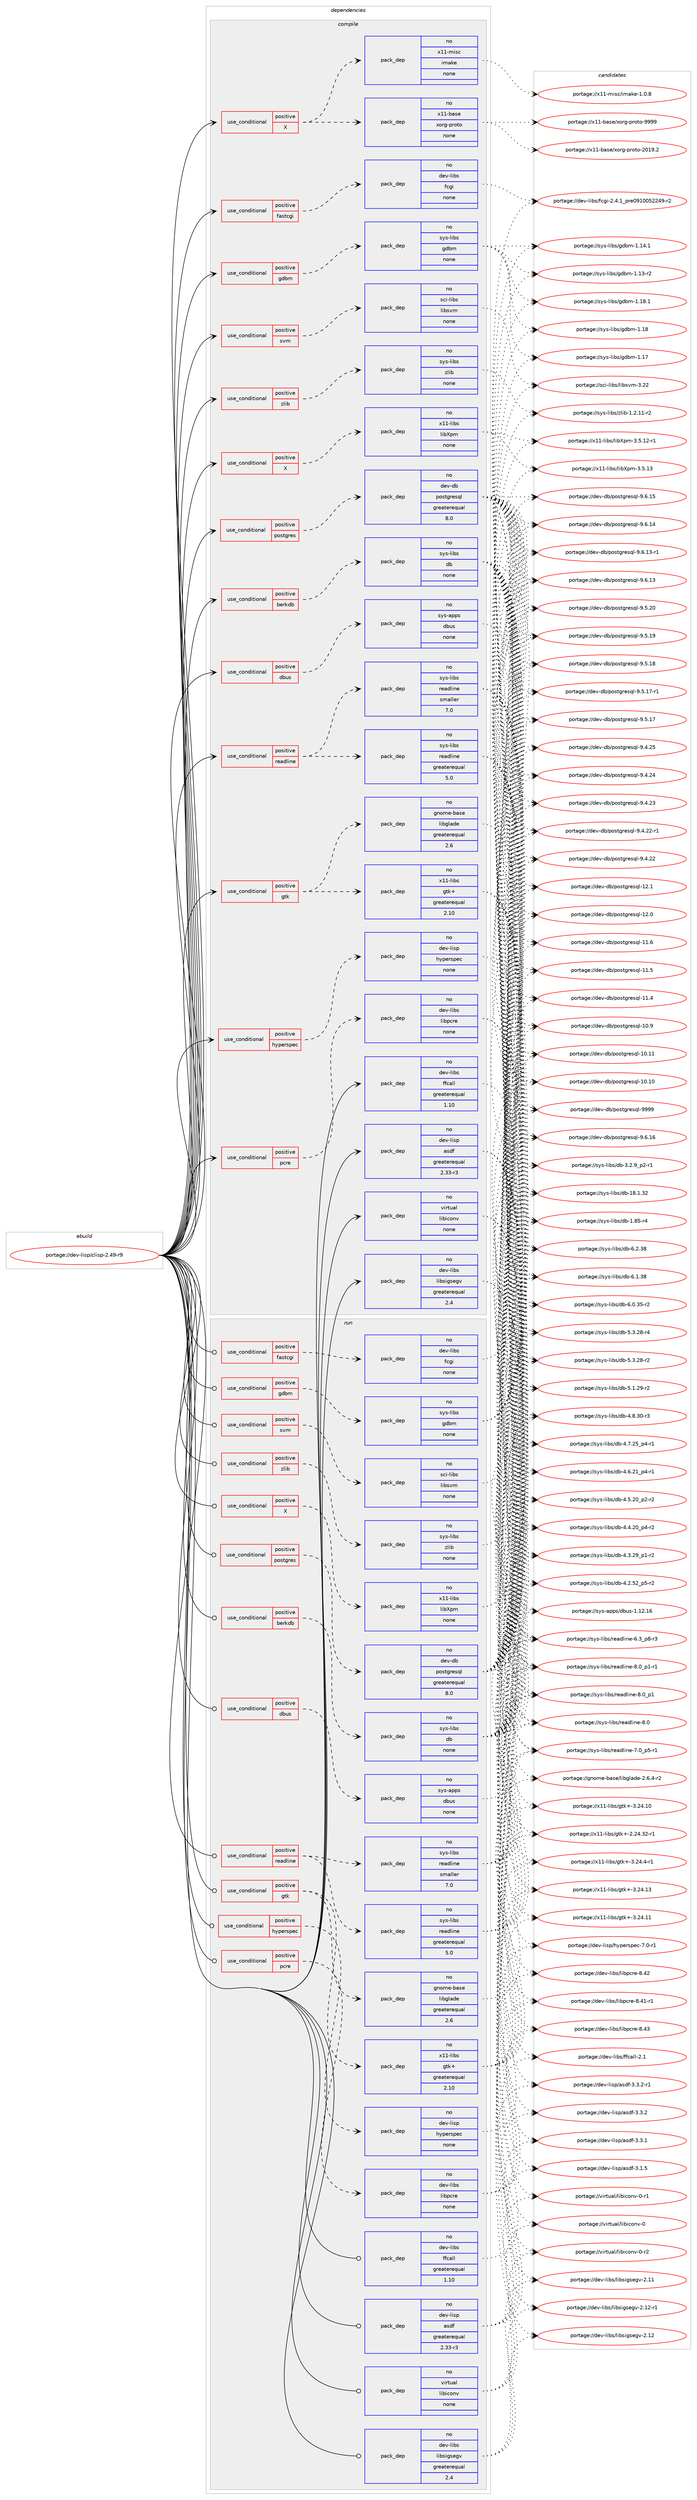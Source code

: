 digraph prolog {

# *************
# Graph options
# *************

newrank=true;
concentrate=true;
compound=true;
graph [rankdir=LR,fontname=Helvetica,fontsize=10,ranksep=1.5];#, ranksep=2.5, nodesep=0.2];
edge  [arrowhead=vee];
node  [fontname=Helvetica,fontsize=10];

# **********
# The ebuild
# **********

subgraph cluster_leftcol {
color=gray;
label=<<i>ebuild</i>>;
id [label="portage://dev-lisp/clisp-2.49-r9", color=red, width=4, href="../dev-lisp/clisp-2.49-r9.svg"];
}

# ****************
# The dependencies
# ****************

subgraph cluster_midcol {
color=gray;
label=<<i>dependencies</i>>;
subgraph cluster_compile {
fillcolor="#eeeeee";
style=filled;
label=<<i>compile</i>>;
subgraph cond123285 {
dependency505837 [label=<<TABLE BORDER="0" CELLBORDER="1" CELLSPACING="0" CELLPADDING="4"><TR><TD ROWSPAN="3" CELLPADDING="10">use_conditional</TD></TR><TR><TD>positive</TD></TR><TR><TD>X</TD></TR></TABLE>>, shape=none, color=red];
subgraph pack377413 {
dependency505838 [label=<<TABLE BORDER="0" CELLBORDER="1" CELLSPACING="0" CELLPADDING="4" WIDTH="220"><TR><TD ROWSPAN="6" CELLPADDING="30">pack_dep</TD></TR><TR><TD WIDTH="110">no</TD></TR><TR><TD>x11-base</TD></TR><TR><TD>xorg-proto</TD></TR><TR><TD>none</TD></TR><TR><TD></TD></TR></TABLE>>, shape=none, color=blue];
}
dependency505837:e -> dependency505838:w [weight=20,style="dashed",arrowhead="vee"];
subgraph pack377414 {
dependency505839 [label=<<TABLE BORDER="0" CELLBORDER="1" CELLSPACING="0" CELLPADDING="4" WIDTH="220"><TR><TD ROWSPAN="6" CELLPADDING="30">pack_dep</TD></TR><TR><TD WIDTH="110">no</TD></TR><TR><TD>x11-misc</TD></TR><TR><TD>imake</TD></TR><TR><TD>none</TD></TR><TR><TD></TD></TR></TABLE>>, shape=none, color=blue];
}
dependency505837:e -> dependency505839:w [weight=20,style="dashed",arrowhead="vee"];
}
id:e -> dependency505837:w [weight=20,style="solid",arrowhead="vee"];
subgraph cond123286 {
dependency505840 [label=<<TABLE BORDER="0" CELLBORDER="1" CELLSPACING="0" CELLPADDING="4"><TR><TD ROWSPAN="3" CELLPADDING="10">use_conditional</TD></TR><TR><TD>positive</TD></TR><TR><TD>X</TD></TR></TABLE>>, shape=none, color=red];
subgraph pack377415 {
dependency505841 [label=<<TABLE BORDER="0" CELLBORDER="1" CELLSPACING="0" CELLPADDING="4" WIDTH="220"><TR><TD ROWSPAN="6" CELLPADDING="30">pack_dep</TD></TR><TR><TD WIDTH="110">no</TD></TR><TR><TD>x11-libs</TD></TR><TR><TD>libXpm</TD></TR><TR><TD>none</TD></TR><TR><TD></TD></TR></TABLE>>, shape=none, color=blue];
}
dependency505840:e -> dependency505841:w [weight=20,style="dashed",arrowhead="vee"];
}
id:e -> dependency505840:w [weight=20,style="solid",arrowhead="vee"];
subgraph cond123287 {
dependency505842 [label=<<TABLE BORDER="0" CELLBORDER="1" CELLSPACING="0" CELLPADDING="4"><TR><TD ROWSPAN="3" CELLPADDING="10">use_conditional</TD></TR><TR><TD>positive</TD></TR><TR><TD>berkdb</TD></TR></TABLE>>, shape=none, color=red];
subgraph pack377416 {
dependency505843 [label=<<TABLE BORDER="0" CELLBORDER="1" CELLSPACING="0" CELLPADDING="4" WIDTH="220"><TR><TD ROWSPAN="6" CELLPADDING="30">pack_dep</TD></TR><TR><TD WIDTH="110">no</TD></TR><TR><TD>sys-libs</TD></TR><TR><TD>db</TD></TR><TR><TD>none</TD></TR><TR><TD></TD></TR></TABLE>>, shape=none, color=blue];
}
dependency505842:e -> dependency505843:w [weight=20,style="dashed",arrowhead="vee"];
}
id:e -> dependency505842:w [weight=20,style="solid",arrowhead="vee"];
subgraph cond123288 {
dependency505844 [label=<<TABLE BORDER="0" CELLBORDER="1" CELLSPACING="0" CELLPADDING="4"><TR><TD ROWSPAN="3" CELLPADDING="10">use_conditional</TD></TR><TR><TD>positive</TD></TR><TR><TD>dbus</TD></TR></TABLE>>, shape=none, color=red];
subgraph pack377417 {
dependency505845 [label=<<TABLE BORDER="0" CELLBORDER="1" CELLSPACING="0" CELLPADDING="4" WIDTH="220"><TR><TD ROWSPAN="6" CELLPADDING="30">pack_dep</TD></TR><TR><TD WIDTH="110">no</TD></TR><TR><TD>sys-apps</TD></TR><TR><TD>dbus</TD></TR><TR><TD>none</TD></TR><TR><TD></TD></TR></TABLE>>, shape=none, color=blue];
}
dependency505844:e -> dependency505845:w [weight=20,style="dashed",arrowhead="vee"];
}
id:e -> dependency505844:w [weight=20,style="solid",arrowhead="vee"];
subgraph cond123289 {
dependency505846 [label=<<TABLE BORDER="0" CELLBORDER="1" CELLSPACING="0" CELLPADDING="4"><TR><TD ROWSPAN="3" CELLPADDING="10">use_conditional</TD></TR><TR><TD>positive</TD></TR><TR><TD>fastcgi</TD></TR></TABLE>>, shape=none, color=red];
subgraph pack377418 {
dependency505847 [label=<<TABLE BORDER="0" CELLBORDER="1" CELLSPACING="0" CELLPADDING="4" WIDTH="220"><TR><TD ROWSPAN="6" CELLPADDING="30">pack_dep</TD></TR><TR><TD WIDTH="110">no</TD></TR><TR><TD>dev-libs</TD></TR><TR><TD>fcgi</TD></TR><TR><TD>none</TD></TR><TR><TD></TD></TR></TABLE>>, shape=none, color=blue];
}
dependency505846:e -> dependency505847:w [weight=20,style="dashed",arrowhead="vee"];
}
id:e -> dependency505846:w [weight=20,style="solid",arrowhead="vee"];
subgraph cond123290 {
dependency505848 [label=<<TABLE BORDER="0" CELLBORDER="1" CELLSPACING="0" CELLPADDING="4"><TR><TD ROWSPAN="3" CELLPADDING="10">use_conditional</TD></TR><TR><TD>positive</TD></TR><TR><TD>gdbm</TD></TR></TABLE>>, shape=none, color=red];
subgraph pack377419 {
dependency505849 [label=<<TABLE BORDER="0" CELLBORDER="1" CELLSPACING="0" CELLPADDING="4" WIDTH="220"><TR><TD ROWSPAN="6" CELLPADDING="30">pack_dep</TD></TR><TR><TD WIDTH="110">no</TD></TR><TR><TD>sys-libs</TD></TR><TR><TD>gdbm</TD></TR><TR><TD>none</TD></TR><TR><TD></TD></TR></TABLE>>, shape=none, color=blue];
}
dependency505848:e -> dependency505849:w [weight=20,style="dashed",arrowhead="vee"];
}
id:e -> dependency505848:w [weight=20,style="solid",arrowhead="vee"];
subgraph cond123291 {
dependency505850 [label=<<TABLE BORDER="0" CELLBORDER="1" CELLSPACING="0" CELLPADDING="4"><TR><TD ROWSPAN="3" CELLPADDING="10">use_conditional</TD></TR><TR><TD>positive</TD></TR><TR><TD>gtk</TD></TR></TABLE>>, shape=none, color=red];
subgraph pack377420 {
dependency505851 [label=<<TABLE BORDER="0" CELLBORDER="1" CELLSPACING="0" CELLPADDING="4" WIDTH="220"><TR><TD ROWSPAN="6" CELLPADDING="30">pack_dep</TD></TR><TR><TD WIDTH="110">no</TD></TR><TR><TD>x11-libs</TD></TR><TR><TD>gtk+</TD></TR><TR><TD>greaterequal</TD></TR><TR><TD>2.10</TD></TR></TABLE>>, shape=none, color=blue];
}
dependency505850:e -> dependency505851:w [weight=20,style="dashed",arrowhead="vee"];
subgraph pack377421 {
dependency505852 [label=<<TABLE BORDER="0" CELLBORDER="1" CELLSPACING="0" CELLPADDING="4" WIDTH="220"><TR><TD ROWSPAN="6" CELLPADDING="30">pack_dep</TD></TR><TR><TD WIDTH="110">no</TD></TR><TR><TD>gnome-base</TD></TR><TR><TD>libglade</TD></TR><TR><TD>greaterequal</TD></TR><TR><TD>2.6</TD></TR></TABLE>>, shape=none, color=blue];
}
dependency505850:e -> dependency505852:w [weight=20,style="dashed",arrowhead="vee"];
}
id:e -> dependency505850:w [weight=20,style="solid",arrowhead="vee"];
subgraph cond123292 {
dependency505853 [label=<<TABLE BORDER="0" CELLBORDER="1" CELLSPACING="0" CELLPADDING="4"><TR><TD ROWSPAN="3" CELLPADDING="10">use_conditional</TD></TR><TR><TD>positive</TD></TR><TR><TD>hyperspec</TD></TR></TABLE>>, shape=none, color=red];
subgraph pack377422 {
dependency505854 [label=<<TABLE BORDER="0" CELLBORDER="1" CELLSPACING="0" CELLPADDING="4" WIDTH="220"><TR><TD ROWSPAN="6" CELLPADDING="30">pack_dep</TD></TR><TR><TD WIDTH="110">no</TD></TR><TR><TD>dev-lisp</TD></TR><TR><TD>hyperspec</TD></TR><TR><TD>none</TD></TR><TR><TD></TD></TR></TABLE>>, shape=none, color=blue];
}
dependency505853:e -> dependency505854:w [weight=20,style="dashed",arrowhead="vee"];
}
id:e -> dependency505853:w [weight=20,style="solid",arrowhead="vee"];
subgraph cond123293 {
dependency505855 [label=<<TABLE BORDER="0" CELLBORDER="1" CELLSPACING="0" CELLPADDING="4"><TR><TD ROWSPAN="3" CELLPADDING="10">use_conditional</TD></TR><TR><TD>positive</TD></TR><TR><TD>pcre</TD></TR></TABLE>>, shape=none, color=red];
subgraph pack377423 {
dependency505856 [label=<<TABLE BORDER="0" CELLBORDER="1" CELLSPACING="0" CELLPADDING="4" WIDTH="220"><TR><TD ROWSPAN="6" CELLPADDING="30">pack_dep</TD></TR><TR><TD WIDTH="110">no</TD></TR><TR><TD>dev-libs</TD></TR><TR><TD>libpcre</TD></TR><TR><TD>none</TD></TR><TR><TD></TD></TR></TABLE>>, shape=none, color=blue];
}
dependency505855:e -> dependency505856:w [weight=20,style="dashed",arrowhead="vee"];
}
id:e -> dependency505855:w [weight=20,style="solid",arrowhead="vee"];
subgraph cond123294 {
dependency505857 [label=<<TABLE BORDER="0" CELLBORDER="1" CELLSPACING="0" CELLPADDING="4"><TR><TD ROWSPAN="3" CELLPADDING="10">use_conditional</TD></TR><TR><TD>positive</TD></TR><TR><TD>postgres</TD></TR></TABLE>>, shape=none, color=red];
subgraph pack377424 {
dependency505858 [label=<<TABLE BORDER="0" CELLBORDER="1" CELLSPACING="0" CELLPADDING="4" WIDTH="220"><TR><TD ROWSPAN="6" CELLPADDING="30">pack_dep</TD></TR><TR><TD WIDTH="110">no</TD></TR><TR><TD>dev-db</TD></TR><TR><TD>postgresql</TD></TR><TR><TD>greaterequal</TD></TR><TR><TD>8.0</TD></TR></TABLE>>, shape=none, color=blue];
}
dependency505857:e -> dependency505858:w [weight=20,style="dashed",arrowhead="vee"];
}
id:e -> dependency505857:w [weight=20,style="solid",arrowhead="vee"];
subgraph cond123295 {
dependency505859 [label=<<TABLE BORDER="0" CELLBORDER="1" CELLSPACING="0" CELLPADDING="4"><TR><TD ROWSPAN="3" CELLPADDING="10">use_conditional</TD></TR><TR><TD>positive</TD></TR><TR><TD>readline</TD></TR></TABLE>>, shape=none, color=red];
subgraph pack377425 {
dependency505860 [label=<<TABLE BORDER="0" CELLBORDER="1" CELLSPACING="0" CELLPADDING="4" WIDTH="220"><TR><TD ROWSPAN="6" CELLPADDING="30">pack_dep</TD></TR><TR><TD WIDTH="110">no</TD></TR><TR><TD>sys-libs</TD></TR><TR><TD>readline</TD></TR><TR><TD>greaterequal</TD></TR><TR><TD>5.0</TD></TR></TABLE>>, shape=none, color=blue];
}
dependency505859:e -> dependency505860:w [weight=20,style="dashed",arrowhead="vee"];
subgraph pack377426 {
dependency505861 [label=<<TABLE BORDER="0" CELLBORDER="1" CELLSPACING="0" CELLPADDING="4" WIDTH="220"><TR><TD ROWSPAN="6" CELLPADDING="30">pack_dep</TD></TR><TR><TD WIDTH="110">no</TD></TR><TR><TD>sys-libs</TD></TR><TR><TD>readline</TD></TR><TR><TD>smaller</TD></TR><TR><TD>7.0</TD></TR></TABLE>>, shape=none, color=blue];
}
dependency505859:e -> dependency505861:w [weight=20,style="dashed",arrowhead="vee"];
}
id:e -> dependency505859:w [weight=20,style="solid",arrowhead="vee"];
subgraph cond123296 {
dependency505862 [label=<<TABLE BORDER="0" CELLBORDER="1" CELLSPACING="0" CELLPADDING="4"><TR><TD ROWSPAN="3" CELLPADDING="10">use_conditional</TD></TR><TR><TD>positive</TD></TR><TR><TD>svm</TD></TR></TABLE>>, shape=none, color=red];
subgraph pack377427 {
dependency505863 [label=<<TABLE BORDER="0" CELLBORDER="1" CELLSPACING="0" CELLPADDING="4" WIDTH="220"><TR><TD ROWSPAN="6" CELLPADDING="30">pack_dep</TD></TR><TR><TD WIDTH="110">no</TD></TR><TR><TD>sci-libs</TD></TR><TR><TD>libsvm</TD></TR><TR><TD>none</TD></TR><TR><TD></TD></TR></TABLE>>, shape=none, color=blue];
}
dependency505862:e -> dependency505863:w [weight=20,style="dashed",arrowhead="vee"];
}
id:e -> dependency505862:w [weight=20,style="solid",arrowhead="vee"];
subgraph cond123297 {
dependency505864 [label=<<TABLE BORDER="0" CELLBORDER="1" CELLSPACING="0" CELLPADDING="4"><TR><TD ROWSPAN="3" CELLPADDING="10">use_conditional</TD></TR><TR><TD>positive</TD></TR><TR><TD>zlib</TD></TR></TABLE>>, shape=none, color=red];
subgraph pack377428 {
dependency505865 [label=<<TABLE BORDER="0" CELLBORDER="1" CELLSPACING="0" CELLPADDING="4" WIDTH="220"><TR><TD ROWSPAN="6" CELLPADDING="30">pack_dep</TD></TR><TR><TD WIDTH="110">no</TD></TR><TR><TD>sys-libs</TD></TR><TR><TD>zlib</TD></TR><TR><TD>none</TD></TR><TR><TD></TD></TR></TABLE>>, shape=none, color=blue];
}
dependency505864:e -> dependency505865:w [weight=20,style="dashed",arrowhead="vee"];
}
id:e -> dependency505864:w [weight=20,style="solid",arrowhead="vee"];
subgraph pack377429 {
dependency505866 [label=<<TABLE BORDER="0" CELLBORDER="1" CELLSPACING="0" CELLPADDING="4" WIDTH="220"><TR><TD ROWSPAN="6" CELLPADDING="30">pack_dep</TD></TR><TR><TD WIDTH="110">no</TD></TR><TR><TD>dev-libs</TD></TR><TR><TD>ffcall</TD></TR><TR><TD>greaterequal</TD></TR><TR><TD>1.10</TD></TR></TABLE>>, shape=none, color=blue];
}
id:e -> dependency505866:w [weight=20,style="solid",arrowhead="vee"];
subgraph pack377430 {
dependency505867 [label=<<TABLE BORDER="0" CELLBORDER="1" CELLSPACING="0" CELLPADDING="4" WIDTH="220"><TR><TD ROWSPAN="6" CELLPADDING="30">pack_dep</TD></TR><TR><TD WIDTH="110">no</TD></TR><TR><TD>dev-libs</TD></TR><TR><TD>libsigsegv</TD></TR><TR><TD>greaterequal</TD></TR><TR><TD>2.4</TD></TR></TABLE>>, shape=none, color=blue];
}
id:e -> dependency505867:w [weight=20,style="solid",arrowhead="vee"];
subgraph pack377431 {
dependency505868 [label=<<TABLE BORDER="0" CELLBORDER="1" CELLSPACING="0" CELLPADDING="4" WIDTH="220"><TR><TD ROWSPAN="6" CELLPADDING="30">pack_dep</TD></TR><TR><TD WIDTH="110">no</TD></TR><TR><TD>dev-lisp</TD></TR><TR><TD>asdf</TD></TR><TR><TD>greaterequal</TD></TR><TR><TD>2.33-r3</TD></TR></TABLE>>, shape=none, color=blue];
}
id:e -> dependency505868:w [weight=20,style="solid",arrowhead="vee"];
subgraph pack377432 {
dependency505869 [label=<<TABLE BORDER="0" CELLBORDER="1" CELLSPACING="0" CELLPADDING="4" WIDTH="220"><TR><TD ROWSPAN="6" CELLPADDING="30">pack_dep</TD></TR><TR><TD WIDTH="110">no</TD></TR><TR><TD>virtual</TD></TR><TR><TD>libiconv</TD></TR><TR><TD>none</TD></TR><TR><TD></TD></TR></TABLE>>, shape=none, color=blue];
}
id:e -> dependency505869:w [weight=20,style="solid",arrowhead="vee"];
}
subgraph cluster_compileandrun {
fillcolor="#eeeeee";
style=filled;
label=<<i>compile and run</i>>;
}
subgraph cluster_run {
fillcolor="#eeeeee";
style=filled;
label=<<i>run</i>>;
subgraph cond123298 {
dependency505870 [label=<<TABLE BORDER="0" CELLBORDER="1" CELLSPACING="0" CELLPADDING="4"><TR><TD ROWSPAN="3" CELLPADDING="10">use_conditional</TD></TR><TR><TD>positive</TD></TR><TR><TD>X</TD></TR></TABLE>>, shape=none, color=red];
subgraph pack377433 {
dependency505871 [label=<<TABLE BORDER="0" CELLBORDER="1" CELLSPACING="0" CELLPADDING="4" WIDTH="220"><TR><TD ROWSPAN="6" CELLPADDING="30">pack_dep</TD></TR><TR><TD WIDTH="110">no</TD></TR><TR><TD>x11-libs</TD></TR><TR><TD>libXpm</TD></TR><TR><TD>none</TD></TR><TR><TD></TD></TR></TABLE>>, shape=none, color=blue];
}
dependency505870:e -> dependency505871:w [weight=20,style="dashed",arrowhead="vee"];
}
id:e -> dependency505870:w [weight=20,style="solid",arrowhead="odot"];
subgraph cond123299 {
dependency505872 [label=<<TABLE BORDER="0" CELLBORDER="1" CELLSPACING="0" CELLPADDING="4"><TR><TD ROWSPAN="3" CELLPADDING="10">use_conditional</TD></TR><TR><TD>positive</TD></TR><TR><TD>berkdb</TD></TR></TABLE>>, shape=none, color=red];
subgraph pack377434 {
dependency505873 [label=<<TABLE BORDER="0" CELLBORDER="1" CELLSPACING="0" CELLPADDING="4" WIDTH="220"><TR><TD ROWSPAN="6" CELLPADDING="30">pack_dep</TD></TR><TR><TD WIDTH="110">no</TD></TR><TR><TD>sys-libs</TD></TR><TR><TD>db</TD></TR><TR><TD>none</TD></TR><TR><TD></TD></TR></TABLE>>, shape=none, color=blue];
}
dependency505872:e -> dependency505873:w [weight=20,style="dashed",arrowhead="vee"];
}
id:e -> dependency505872:w [weight=20,style="solid",arrowhead="odot"];
subgraph cond123300 {
dependency505874 [label=<<TABLE BORDER="0" CELLBORDER="1" CELLSPACING="0" CELLPADDING="4"><TR><TD ROWSPAN="3" CELLPADDING="10">use_conditional</TD></TR><TR><TD>positive</TD></TR><TR><TD>dbus</TD></TR></TABLE>>, shape=none, color=red];
subgraph pack377435 {
dependency505875 [label=<<TABLE BORDER="0" CELLBORDER="1" CELLSPACING="0" CELLPADDING="4" WIDTH="220"><TR><TD ROWSPAN="6" CELLPADDING="30">pack_dep</TD></TR><TR><TD WIDTH="110">no</TD></TR><TR><TD>sys-apps</TD></TR><TR><TD>dbus</TD></TR><TR><TD>none</TD></TR><TR><TD></TD></TR></TABLE>>, shape=none, color=blue];
}
dependency505874:e -> dependency505875:w [weight=20,style="dashed",arrowhead="vee"];
}
id:e -> dependency505874:w [weight=20,style="solid",arrowhead="odot"];
subgraph cond123301 {
dependency505876 [label=<<TABLE BORDER="0" CELLBORDER="1" CELLSPACING="0" CELLPADDING="4"><TR><TD ROWSPAN="3" CELLPADDING="10">use_conditional</TD></TR><TR><TD>positive</TD></TR><TR><TD>fastcgi</TD></TR></TABLE>>, shape=none, color=red];
subgraph pack377436 {
dependency505877 [label=<<TABLE BORDER="0" CELLBORDER="1" CELLSPACING="0" CELLPADDING="4" WIDTH="220"><TR><TD ROWSPAN="6" CELLPADDING="30">pack_dep</TD></TR><TR><TD WIDTH="110">no</TD></TR><TR><TD>dev-libs</TD></TR><TR><TD>fcgi</TD></TR><TR><TD>none</TD></TR><TR><TD></TD></TR></TABLE>>, shape=none, color=blue];
}
dependency505876:e -> dependency505877:w [weight=20,style="dashed",arrowhead="vee"];
}
id:e -> dependency505876:w [weight=20,style="solid",arrowhead="odot"];
subgraph cond123302 {
dependency505878 [label=<<TABLE BORDER="0" CELLBORDER="1" CELLSPACING="0" CELLPADDING="4"><TR><TD ROWSPAN="3" CELLPADDING="10">use_conditional</TD></TR><TR><TD>positive</TD></TR><TR><TD>gdbm</TD></TR></TABLE>>, shape=none, color=red];
subgraph pack377437 {
dependency505879 [label=<<TABLE BORDER="0" CELLBORDER="1" CELLSPACING="0" CELLPADDING="4" WIDTH="220"><TR><TD ROWSPAN="6" CELLPADDING="30">pack_dep</TD></TR><TR><TD WIDTH="110">no</TD></TR><TR><TD>sys-libs</TD></TR><TR><TD>gdbm</TD></TR><TR><TD>none</TD></TR><TR><TD></TD></TR></TABLE>>, shape=none, color=blue];
}
dependency505878:e -> dependency505879:w [weight=20,style="dashed",arrowhead="vee"];
}
id:e -> dependency505878:w [weight=20,style="solid",arrowhead="odot"];
subgraph cond123303 {
dependency505880 [label=<<TABLE BORDER="0" CELLBORDER="1" CELLSPACING="0" CELLPADDING="4"><TR><TD ROWSPAN="3" CELLPADDING="10">use_conditional</TD></TR><TR><TD>positive</TD></TR><TR><TD>gtk</TD></TR></TABLE>>, shape=none, color=red];
subgraph pack377438 {
dependency505881 [label=<<TABLE BORDER="0" CELLBORDER="1" CELLSPACING="0" CELLPADDING="4" WIDTH="220"><TR><TD ROWSPAN="6" CELLPADDING="30">pack_dep</TD></TR><TR><TD WIDTH="110">no</TD></TR><TR><TD>x11-libs</TD></TR><TR><TD>gtk+</TD></TR><TR><TD>greaterequal</TD></TR><TR><TD>2.10</TD></TR></TABLE>>, shape=none, color=blue];
}
dependency505880:e -> dependency505881:w [weight=20,style="dashed",arrowhead="vee"];
subgraph pack377439 {
dependency505882 [label=<<TABLE BORDER="0" CELLBORDER="1" CELLSPACING="0" CELLPADDING="4" WIDTH="220"><TR><TD ROWSPAN="6" CELLPADDING="30">pack_dep</TD></TR><TR><TD WIDTH="110">no</TD></TR><TR><TD>gnome-base</TD></TR><TR><TD>libglade</TD></TR><TR><TD>greaterequal</TD></TR><TR><TD>2.6</TD></TR></TABLE>>, shape=none, color=blue];
}
dependency505880:e -> dependency505882:w [weight=20,style="dashed",arrowhead="vee"];
}
id:e -> dependency505880:w [weight=20,style="solid",arrowhead="odot"];
subgraph cond123304 {
dependency505883 [label=<<TABLE BORDER="0" CELLBORDER="1" CELLSPACING="0" CELLPADDING="4"><TR><TD ROWSPAN="3" CELLPADDING="10">use_conditional</TD></TR><TR><TD>positive</TD></TR><TR><TD>hyperspec</TD></TR></TABLE>>, shape=none, color=red];
subgraph pack377440 {
dependency505884 [label=<<TABLE BORDER="0" CELLBORDER="1" CELLSPACING="0" CELLPADDING="4" WIDTH="220"><TR><TD ROWSPAN="6" CELLPADDING="30">pack_dep</TD></TR><TR><TD WIDTH="110">no</TD></TR><TR><TD>dev-lisp</TD></TR><TR><TD>hyperspec</TD></TR><TR><TD>none</TD></TR><TR><TD></TD></TR></TABLE>>, shape=none, color=blue];
}
dependency505883:e -> dependency505884:w [weight=20,style="dashed",arrowhead="vee"];
}
id:e -> dependency505883:w [weight=20,style="solid",arrowhead="odot"];
subgraph cond123305 {
dependency505885 [label=<<TABLE BORDER="0" CELLBORDER="1" CELLSPACING="0" CELLPADDING="4"><TR><TD ROWSPAN="3" CELLPADDING="10">use_conditional</TD></TR><TR><TD>positive</TD></TR><TR><TD>pcre</TD></TR></TABLE>>, shape=none, color=red];
subgraph pack377441 {
dependency505886 [label=<<TABLE BORDER="0" CELLBORDER="1" CELLSPACING="0" CELLPADDING="4" WIDTH="220"><TR><TD ROWSPAN="6" CELLPADDING="30">pack_dep</TD></TR><TR><TD WIDTH="110">no</TD></TR><TR><TD>dev-libs</TD></TR><TR><TD>libpcre</TD></TR><TR><TD>none</TD></TR><TR><TD></TD></TR></TABLE>>, shape=none, color=blue];
}
dependency505885:e -> dependency505886:w [weight=20,style="dashed",arrowhead="vee"];
}
id:e -> dependency505885:w [weight=20,style="solid",arrowhead="odot"];
subgraph cond123306 {
dependency505887 [label=<<TABLE BORDER="0" CELLBORDER="1" CELLSPACING="0" CELLPADDING="4"><TR><TD ROWSPAN="3" CELLPADDING="10">use_conditional</TD></TR><TR><TD>positive</TD></TR><TR><TD>postgres</TD></TR></TABLE>>, shape=none, color=red];
subgraph pack377442 {
dependency505888 [label=<<TABLE BORDER="0" CELLBORDER="1" CELLSPACING="0" CELLPADDING="4" WIDTH="220"><TR><TD ROWSPAN="6" CELLPADDING="30">pack_dep</TD></TR><TR><TD WIDTH="110">no</TD></TR><TR><TD>dev-db</TD></TR><TR><TD>postgresql</TD></TR><TR><TD>greaterequal</TD></TR><TR><TD>8.0</TD></TR></TABLE>>, shape=none, color=blue];
}
dependency505887:e -> dependency505888:w [weight=20,style="dashed",arrowhead="vee"];
}
id:e -> dependency505887:w [weight=20,style="solid",arrowhead="odot"];
subgraph cond123307 {
dependency505889 [label=<<TABLE BORDER="0" CELLBORDER="1" CELLSPACING="0" CELLPADDING="4"><TR><TD ROWSPAN="3" CELLPADDING="10">use_conditional</TD></TR><TR><TD>positive</TD></TR><TR><TD>readline</TD></TR></TABLE>>, shape=none, color=red];
subgraph pack377443 {
dependency505890 [label=<<TABLE BORDER="0" CELLBORDER="1" CELLSPACING="0" CELLPADDING="4" WIDTH="220"><TR><TD ROWSPAN="6" CELLPADDING="30">pack_dep</TD></TR><TR><TD WIDTH="110">no</TD></TR><TR><TD>sys-libs</TD></TR><TR><TD>readline</TD></TR><TR><TD>greaterequal</TD></TR><TR><TD>5.0</TD></TR></TABLE>>, shape=none, color=blue];
}
dependency505889:e -> dependency505890:w [weight=20,style="dashed",arrowhead="vee"];
subgraph pack377444 {
dependency505891 [label=<<TABLE BORDER="0" CELLBORDER="1" CELLSPACING="0" CELLPADDING="4" WIDTH="220"><TR><TD ROWSPAN="6" CELLPADDING="30">pack_dep</TD></TR><TR><TD WIDTH="110">no</TD></TR><TR><TD>sys-libs</TD></TR><TR><TD>readline</TD></TR><TR><TD>smaller</TD></TR><TR><TD>7.0</TD></TR></TABLE>>, shape=none, color=blue];
}
dependency505889:e -> dependency505891:w [weight=20,style="dashed",arrowhead="vee"];
}
id:e -> dependency505889:w [weight=20,style="solid",arrowhead="odot"];
subgraph cond123308 {
dependency505892 [label=<<TABLE BORDER="0" CELLBORDER="1" CELLSPACING="0" CELLPADDING="4"><TR><TD ROWSPAN="3" CELLPADDING="10">use_conditional</TD></TR><TR><TD>positive</TD></TR><TR><TD>svm</TD></TR></TABLE>>, shape=none, color=red];
subgraph pack377445 {
dependency505893 [label=<<TABLE BORDER="0" CELLBORDER="1" CELLSPACING="0" CELLPADDING="4" WIDTH="220"><TR><TD ROWSPAN="6" CELLPADDING="30">pack_dep</TD></TR><TR><TD WIDTH="110">no</TD></TR><TR><TD>sci-libs</TD></TR><TR><TD>libsvm</TD></TR><TR><TD>none</TD></TR><TR><TD></TD></TR></TABLE>>, shape=none, color=blue];
}
dependency505892:e -> dependency505893:w [weight=20,style="dashed",arrowhead="vee"];
}
id:e -> dependency505892:w [weight=20,style="solid",arrowhead="odot"];
subgraph cond123309 {
dependency505894 [label=<<TABLE BORDER="0" CELLBORDER="1" CELLSPACING="0" CELLPADDING="4"><TR><TD ROWSPAN="3" CELLPADDING="10">use_conditional</TD></TR><TR><TD>positive</TD></TR><TR><TD>zlib</TD></TR></TABLE>>, shape=none, color=red];
subgraph pack377446 {
dependency505895 [label=<<TABLE BORDER="0" CELLBORDER="1" CELLSPACING="0" CELLPADDING="4" WIDTH="220"><TR><TD ROWSPAN="6" CELLPADDING="30">pack_dep</TD></TR><TR><TD WIDTH="110">no</TD></TR><TR><TD>sys-libs</TD></TR><TR><TD>zlib</TD></TR><TR><TD>none</TD></TR><TR><TD></TD></TR></TABLE>>, shape=none, color=blue];
}
dependency505894:e -> dependency505895:w [weight=20,style="dashed",arrowhead="vee"];
}
id:e -> dependency505894:w [weight=20,style="solid",arrowhead="odot"];
subgraph pack377447 {
dependency505896 [label=<<TABLE BORDER="0" CELLBORDER="1" CELLSPACING="0" CELLPADDING="4" WIDTH="220"><TR><TD ROWSPAN="6" CELLPADDING="30">pack_dep</TD></TR><TR><TD WIDTH="110">no</TD></TR><TR><TD>dev-libs</TD></TR><TR><TD>ffcall</TD></TR><TR><TD>greaterequal</TD></TR><TR><TD>1.10</TD></TR></TABLE>>, shape=none, color=blue];
}
id:e -> dependency505896:w [weight=20,style="solid",arrowhead="odot"];
subgraph pack377448 {
dependency505897 [label=<<TABLE BORDER="0" CELLBORDER="1" CELLSPACING="0" CELLPADDING="4" WIDTH="220"><TR><TD ROWSPAN="6" CELLPADDING="30">pack_dep</TD></TR><TR><TD WIDTH="110">no</TD></TR><TR><TD>dev-libs</TD></TR><TR><TD>libsigsegv</TD></TR><TR><TD>greaterequal</TD></TR><TR><TD>2.4</TD></TR></TABLE>>, shape=none, color=blue];
}
id:e -> dependency505897:w [weight=20,style="solid",arrowhead="odot"];
subgraph pack377449 {
dependency505898 [label=<<TABLE BORDER="0" CELLBORDER="1" CELLSPACING="0" CELLPADDING="4" WIDTH="220"><TR><TD ROWSPAN="6" CELLPADDING="30">pack_dep</TD></TR><TR><TD WIDTH="110">no</TD></TR><TR><TD>dev-lisp</TD></TR><TR><TD>asdf</TD></TR><TR><TD>greaterequal</TD></TR><TR><TD>2.33-r3</TD></TR></TABLE>>, shape=none, color=blue];
}
id:e -> dependency505898:w [weight=20,style="solid",arrowhead="odot"];
subgraph pack377450 {
dependency505899 [label=<<TABLE BORDER="0" CELLBORDER="1" CELLSPACING="0" CELLPADDING="4" WIDTH="220"><TR><TD ROWSPAN="6" CELLPADDING="30">pack_dep</TD></TR><TR><TD WIDTH="110">no</TD></TR><TR><TD>virtual</TD></TR><TR><TD>libiconv</TD></TR><TR><TD>none</TD></TR><TR><TD></TD></TR></TABLE>>, shape=none, color=blue];
}
id:e -> dependency505899:w [weight=20,style="solid",arrowhead="odot"];
}
}

# **************
# The candidates
# **************

subgraph cluster_choices {
rank=same;
color=gray;
label=<<i>candidates</i>>;

subgraph choice377413 {
color=black;
nodesep=1;
choice120494945989711510147120111114103451121141111161114557575757 [label="portage://x11-base/xorg-proto-9999", color=red, width=4,href="../x11-base/xorg-proto-9999.svg"];
choice1204949459897115101471201111141034511211411111611145504849574650 [label="portage://x11-base/xorg-proto-2019.2", color=red, width=4,href="../x11-base/xorg-proto-2019.2.svg"];
dependency505838:e -> choice120494945989711510147120111114103451121141111161114557575757:w [style=dotted,weight="100"];
dependency505838:e -> choice1204949459897115101471201111141034511211411111611145504849574650:w [style=dotted,weight="100"];
}
subgraph choice377414 {
color=black;
nodesep=1;
choice120494945109105115994710510997107101454946484656 [label="portage://x11-misc/imake-1.0.8", color=red, width=4,href="../x11-misc/imake-1.0.8.svg"];
dependency505839:e -> choice120494945109105115994710510997107101454946484656:w [style=dotted,weight="100"];
}
subgraph choice377415 {
color=black;
nodesep=1;
choice1204949451081059811547108105988811210945514653464951 [label="portage://x11-libs/libXpm-3.5.13", color=red, width=4,href="../x11-libs/libXpm-3.5.13.svg"];
choice12049494510810598115471081059888112109455146534649504511449 [label="portage://x11-libs/libXpm-3.5.12-r1", color=red, width=4,href="../x11-libs/libXpm-3.5.12-r1.svg"];
dependency505841:e -> choice1204949451081059811547108105988811210945514653464951:w [style=dotted,weight="100"];
dependency505841:e -> choice12049494510810598115471081059888112109455146534649504511449:w [style=dotted,weight="100"];
}
subgraph choice377416 {
color=black;
nodesep=1;
choice1151211154510810598115471009845544650465156 [label="portage://sys-libs/db-6.2.38", color=red, width=4,href="../sys-libs/db-6.2.38.svg"];
choice1151211154510810598115471009845544649465156 [label="portage://sys-libs/db-6.1.38", color=red, width=4,href="../sys-libs/db-6.1.38.svg"];
choice11512111545108105981154710098455446484651534511450 [label="portage://sys-libs/db-6.0.35-r2", color=red, width=4,href="../sys-libs/db-6.0.35-r2.svg"];
choice11512111545108105981154710098455346514650564511452 [label="portage://sys-libs/db-5.3.28-r4", color=red, width=4,href="../sys-libs/db-5.3.28-r4.svg"];
choice11512111545108105981154710098455346514650564511450 [label="portage://sys-libs/db-5.3.28-r2", color=red, width=4,href="../sys-libs/db-5.3.28-r2.svg"];
choice11512111545108105981154710098455346494650574511450 [label="portage://sys-libs/db-5.1.29-r2", color=red, width=4,href="../sys-libs/db-5.1.29-r2.svg"];
choice11512111545108105981154710098455246564651484511451 [label="portage://sys-libs/db-4.8.30-r3", color=red, width=4,href="../sys-libs/db-4.8.30-r3.svg"];
choice115121115451081059811547100984552465546505395112524511449 [label="portage://sys-libs/db-4.7.25_p4-r1", color=red, width=4,href="../sys-libs/db-4.7.25_p4-r1.svg"];
choice115121115451081059811547100984552465446504995112524511449 [label="portage://sys-libs/db-4.6.21_p4-r1", color=red, width=4,href="../sys-libs/db-4.6.21_p4-r1.svg"];
choice115121115451081059811547100984552465346504895112504511450 [label="portage://sys-libs/db-4.5.20_p2-r2", color=red, width=4,href="../sys-libs/db-4.5.20_p2-r2.svg"];
choice115121115451081059811547100984552465246504895112524511450 [label="portage://sys-libs/db-4.4.20_p4-r2", color=red, width=4,href="../sys-libs/db-4.4.20_p4-r2.svg"];
choice115121115451081059811547100984552465146505795112494511450 [label="portage://sys-libs/db-4.3.29_p1-r2", color=red, width=4,href="../sys-libs/db-4.3.29_p1-r2.svg"];
choice115121115451081059811547100984552465046535095112534511450 [label="portage://sys-libs/db-4.2.52_p5-r2", color=red, width=4,href="../sys-libs/db-4.2.52_p5-r2.svg"];
choice1151211154510810598115471009845514650465795112504511449 [label="portage://sys-libs/db-3.2.9_p2-r1", color=red, width=4,href="../sys-libs/db-3.2.9_p2-r1.svg"];
choice115121115451081059811547100984549564649465150 [label="portage://sys-libs/db-18.1.32", color=red, width=4,href="../sys-libs/db-18.1.32.svg"];
choice1151211154510810598115471009845494656534511452 [label="portage://sys-libs/db-1.85-r4", color=red, width=4,href="../sys-libs/db-1.85-r4.svg"];
dependency505843:e -> choice1151211154510810598115471009845544650465156:w [style=dotted,weight="100"];
dependency505843:e -> choice1151211154510810598115471009845544649465156:w [style=dotted,weight="100"];
dependency505843:e -> choice11512111545108105981154710098455446484651534511450:w [style=dotted,weight="100"];
dependency505843:e -> choice11512111545108105981154710098455346514650564511452:w [style=dotted,weight="100"];
dependency505843:e -> choice11512111545108105981154710098455346514650564511450:w [style=dotted,weight="100"];
dependency505843:e -> choice11512111545108105981154710098455346494650574511450:w [style=dotted,weight="100"];
dependency505843:e -> choice11512111545108105981154710098455246564651484511451:w [style=dotted,weight="100"];
dependency505843:e -> choice115121115451081059811547100984552465546505395112524511449:w [style=dotted,weight="100"];
dependency505843:e -> choice115121115451081059811547100984552465446504995112524511449:w [style=dotted,weight="100"];
dependency505843:e -> choice115121115451081059811547100984552465346504895112504511450:w [style=dotted,weight="100"];
dependency505843:e -> choice115121115451081059811547100984552465246504895112524511450:w [style=dotted,weight="100"];
dependency505843:e -> choice115121115451081059811547100984552465146505795112494511450:w [style=dotted,weight="100"];
dependency505843:e -> choice115121115451081059811547100984552465046535095112534511450:w [style=dotted,weight="100"];
dependency505843:e -> choice1151211154510810598115471009845514650465795112504511449:w [style=dotted,weight="100"];
dependency505843:e -> choice115121115451081059811547100984549564649465150:w [style=dotted,weight="100"];
dependency505843:e -> choice1151211154510810598115471009845494656534511452:w [style=dotted,weight="100"];
}
subgraph choice377417 {
color=black;
nodesep=1;
choice115121115459711211211547100981171154549464950464954 [label="portage://sys-apps/dbus-1.12.16", color=red, width=4,href="../sys-apps/dbus-1.12.16.svg"];
dependency505845:e -> choice115121115459711211211547100981171154549464950464954:w [style=dotted,weight="100"];
}
subgraph choice377418 {
color=black;
nodesep=1;
choice1001011184510810598115471029910310545504652464995112114101485749484853505052574511450 [label="portage://dev-libs/fcgi-2.4.1_pre0910052249-r2", color=red, width=4,href="../dev-libs/fcgi-2.4.1_pre0910052249-r2.svg"];
dependency505847:e -> choice1001011184510810598115471029910310545504652464995112114101485749484853505052574511450:w [style=dotted,weight="100"];
}
subgraph choice377419 {
color=black;
nodesep=1;
choice1151211154510810598115471031009810945494649564649 [label="portage://sys-libs/gdbm-1.18.1", color=red, width=4,href="../sys-libs/gdbm-1.18.1.svg"];
choice115121115451081059811547103100981094549464956 [label="portage://sys-libs/gdbm-1.18", color=red, width=4,href="../sys-libs/gdbm-1.18.svg"];
choice115121115451081059811547103100981094549464955 [label="portage://sys-libs/gdbm-1.17", color=red, width=4,href="../sys-libs/gdbm-1.17.svg"];
choice1151211154510810598115471031009810945494649524649 [label="portage://sys-libs/gdbm-1.14.1", color=red, width=4,href="../sys-libs/gdbm-1.14.1.svg"];
choice1151211154510810598115471031009810945494649514511450 [label="portage://sys-libs/gdbm-1.13-r2", color=red, width=4,href="../sys-libs/gdbm-1.13-r2.svg"];
dependency505849:e -> choice1151211154510810598115471031009810945494649564649:w [style=dotted,weight="100"];
dependency505849:e -> choice115121115451081059811547103100981094549464956:w [style=dotted,weight="100"];
dependency505849:e -> choice115121115451081059811547103100981094549464955:w [style=dotted,weight="100"];
dependency505849:e -> choice1151211154510810598115471031009810945494649524649:w [style=dotted,weight="100"];
dependency505849:e -> choice1151211154510810598115471031009810945494649514511450:w [style=dotted,weight="100"];
}
subgraph choice377420 {
color=black;
nodesep=1;
choice120494945108105981154710311610743455146505246524511449 [label="portage://x11-libs/gtk+-3.24.4-r1", color=red, width=4,href="../x11-libs/gtk+-3.24.4-r1.svg"];
choice1204949451081059811547103116107434551465052464951 [label="portage://x11-libs/gtk+-3.24.13", color=red, width=4,href="../x11-libs/gtk+-3.24.13.svg"];
choice1204949451081059811547103116107434551465052464949 [label="portage://x11-libs/gtk+-3.24.11", color=red, width=4,href="../x11-libs/gtk+-3.24.11.svg"];
choice1204949451081059811547103116107434551465052464948 [label="portage://x11-libs/gtk+-3.24.10", color=red, width=4,href="../x11-libs/gtk+-3.24.10.svg"];
choice12049494510810598115471031161074345504650524651504511449 [label="portage://x11-libs/gtk+-2.24.32-r1", color=red, width=4,href="../x11-libs/gtk+-2.24.32-r1.svg"];
dependency505851:e -> choice120494945108105981154710311610743455146505246524511449:w [style=dotted,weight="100"];
dependency505851:e -> choice1204949451081059811547103116107434551465052464951:w [style=dotted,weight="100"];
dependency505851:e -> choice1204949451081059811547103116107434551465052464949:w [style=dotted,weight="100"];
dependency505851:e -> choice1204949451081059811547103116107434551465052464948:w [style=dotted,weight="100"];
dependency505851:e -> choice12049494510810598115471031161074345504650524651504511449:w [style=dotted,weight="100"];
}
subgraph choice377421 {
color=black;
nodesep=1;
choice1031101111091014598971151014710810598103108971001014550465446524511450 [label="portage://gnome-base/libglade-2.6.4-r2", color=red, width=4,href="../gnome-base/libglade-2.6.4-r2.svg"];
dependency505852:e -> choice1031101111091014598971151014710810598103108971001014550465446524511450:w [style=dotted,weight="100"];
}
subgraph choice377422 {
color=black;
nodesep=1;
choice100101118451081051151124710412111210111411511210199455546484511449 [label="portage://dev-lisp/hyperspec-7.0-r1", color=red, width=4,href="../dev-lisp/hyperspec-7.0-r1.svg"];
dependency505854:e -> choice100101118451081051151124710412111210111411511210199455546484511449:w [style=dotted,weight="100"];
}
subgraph choice377423 {
color=black;
nodesep=1;
choice10010111845108105981154710810598112991141014556465251 [label="portage://dev-libs/libpcre-8.43", color=red, width=4,href="../dev-libs/libpcre-8.43.svg"];
choice10010111845108105981154710810598112991141014556465250 [label="portage://dev-libs/libpcre-8.42", color=red, width=4,href="../dev-libs/libpcre-8.42.svg"];
choice100101118451081059811547108105981129911410145564652494511449 [label="portage://dev-libs/libpcre-8.41-r1", color=red, width=4,href="../dev-libs/libpcre-8.41-r1.svg"];
dependency505856:e -> choice10010111845108105981154710810598112991141014556465251:w [style=dotted,weight="100"];
dependency505856:e -> choice10010111845108105981154710810598112991141014556465250:w [style=dotted,weight="100"];
dependency505856:e -> choice100101118451081059811547108105981129911410145564652494511449:w [style=dotted,weight="100"];
}
subgraph choice377424 {
color=black;
nodesep=1;
choice1001011184510098471121111151161031141011151131084557575757 [label="portage://dev-db/postgresql-9999", color=red, width=4,href="../dev-db/postgresql-9999.svg"];
choice10010111845100984711211111511610311410111511310845574654464954 [label="portage://dev-db/postgresql-9.6.16", color=red, width=4,href="../dev-db/postgresql-9.6.16.svg"];
choice10010111845100984711211111511610311410111511310845574654464953 [label="portage://dev-db/postgresql-9.6.15", color=red, width=4,href="../dev-db/postgresql-9.6.15.svg"];
choice10010111845100984711211111511610311410111511310845574654464952 [label="portage://dev-db/postgresql-9.6.14", color=red, width=4,href="../dev-db/postgresql-9.6.14.svg"];
choice100101118451009847112111115116103114101115113108455746544649514511449 [label="portage://dev-db/postgresql-9.6.13-r1", color=red, width=4,href="../dev-db/postgresql-9.6.13-r1.svg"];
choice10010111845100984711211111511610311410111511310845574654464951 [label="portage://dev-db/postgresql-9.6.13", color=red, width=4,href="../dev-db/postgresql-9.6.13.svg"];
choice10010111845100984711211111511610311410111511310845574653465048 [label="portage://dev-db/postgresql-9.5.20", color=red, width=4,href="../dev-db/postgresql-9.5.20.svg"];
choice10010111845100984711211111511610311410111511310845574653464957 [label="portage://dev-db/postgresql-9.5.19", color=red, width=4,href="../dev-db/postgresql-9.5.19.svg"];
choice10010111845100984711211111511610311410111511310845574653464956 [label="portage://dev-db/postgresql-9.5.18", color=red, width=4,href="../dev-db/postgresql-9.5.18.svg"];
choice100101118451009847112111115116103114101115113108455746534649554511449 [label="portage://dev-db/postgresql-9.5.17-r1", color=red, width=4,href="../dev-db/postgresql-9.5.17-r1.svg"];
choice10010111845100984711211111511610311410111511310845574653464955 [label="portage://dev-db/postgresql-9.5.17", color=red, width=4,href="../dev-db/postgresql-9.5.17.svg"];
choice10010111845100984711211111511610311410111511310845574652465053 [label="portage://dev-db/postgresql-9.4.25", color=red, width=4,href="../dev-db/postgresql-9.4.25.svg"];
choice10010111845100984711211111511610311410111511310845574652465052 [label="portage://dev-db/postgresql-9.4.24", color=red, width=4,href="../dev-db/postgresql-9.4.24.svg"];
choice10010111845100984711211111511610311410111511310845574652465051 [label="portage://dev-db/postgresql-9.4.23", color=red, width=4,href="../dev-db/postgresql-9.4.23.svg"];
choice100101118451009847112111115116103114101115113108455746524650504511449 [label="portage://dev-db/postgresql-9.4.22-r1", color=red, width=4,href="../dev-db/postgresql-9.4.22-r1.svg"];
choice10010111845100984711211111511610311410111511310845574652465050 [label="portage://dev-db/postgresql-9.4.22", color=red, width=4,href="../dev-db/postgresql-9.4.22.svg"];
choice1001011184510098471121111151161031141011151131084549504649 [label="portage://dev-db/postgresql-12.1", color=red, width=4,href="../dev-db/postgresql-12.1.svg"];
choice1001011184510098471121111151161031141011151131084549504648 [label="portage://dev-db/postgresql-12.0", color=red, width=4,href="../dev-db/postgresql-12.0.svg"];
choice1001011184510098471121111151161031141011151131084549494654 [label="portage://dev-db/postgresql-11.6", color=red, width=4,href="../dev-db/postgresql-11.6.svg"];
choice1001011184510098471121111151161031141011151131084549494653 [label="portage://dev-db/postgresql-11.5", color=red, width=4,href="../dev-db/postgresql-11.5.svg"];
choice1001011184510098471121111151161031141011151131084549494652 [label="portage://dev-db/postgresql-11.4", color=red, width=4,href="../dev-db/postgresql-11.4.svg"];
choice1001011184510098471121111151161031141011151131084549484657 [label="portage://dev-db/postgresql-10.9", color=red, width=4,href="../dev-db/postgresql-10.9.svg"];
choice100101118451009847112111115116103114101115113108454948464949 [label="portage://dev-db/postgresql-10.11", color=red, width=4,href="../dev-db/postgresql-10.11.svg"];
choice100101118451009847112111115116103114101115113108454948464948 [label="portage://dev-db/postgresql-10.10", color=red, width=4,href="../dev-db/postgresql-10.10.svg"];
dependency505858:e -> choice1001011184510098471121111151161031141011151131084557575757:w [style=dotted,weight="100"];
dependency505858:e -> choice10010111845100984711211111511610311410111511310845574654464954:w [style=dotted,weight="100"];
dependency505858:e -> choice10010111845100984711211111511610311410111511310845574654464953:w [style=dotted,weight="100"];
dependency505858:e -> choice10010111845100984711211111511610311410111511310845574654464952:w [style=dotted,weight="100"];
dependency505858:e -> choice100101118451009847112111115116103114101115113108455746544649514511449:w [style=dotted,weight="100"];
dependency505858:e -> choice10010111845100984711211111511610311410111511310845574654464951:w [style=dotted,weight="100"];
dependency505858:e -> choice10010111845100984711211111511610311410111511310845574653465048:w [style=dotted,weight="100"];
dependency505858:e -> choice10010111845100984711211111511610311410111511310845574653464957:w [style=dotted,weight="100"];
dependency505858:e -> choice10010111845100984711211111511610311410111511310845574653464956:w [style=dotted,weight="100"];
dependency505858:e -> choice100101118451009847112111115116103114101115113108455746534649554511449:w [style=dotted,weight="100"];
dependency505858:e -> choice10010111845100984711211111511610311410111511310845574653464955:w [style=dotted,weight="100"];
dependency505858:e -> choice10010111845100984711211111511610311410111511310845574652465053:w [style=dotted,weight="100"];
dependency505858:e -> choice10010111845100984711211111511610311410111511310845574652465052:w [style=dotted,weight="100"];
dependency505858:e -> choice10010111845100984711211111511610311410111511310845574652465051:w [style=dotted,weight="100"];
dependency505858:e -> choice100101118451009847112111115116103114101115113108455746524650504511449:w [style=dotted,weight="100"];
dependency505858:e -> choice10010111845100984711211111511610311410111511310845574652465050:w [style=dotted,weight="100"];
dependency505858:e -> choice1001011184510098471121111151161031141011151131084549504649:w [style=dotted,weight="100"];
dependency505858:e -> choice1001011184510098471121111151161031141011151131084549504648:w [style=dotted,weight="100"];
dependency505858:e -> choice1001011184510098471121111151161031141011151131084549494654:w [style=dotted,weight="100"];
dependency505858:e -> choice1001011184510098471121111151161031141011151131084549494653:w [style=dotted,weight="100"];
dependency505858:e -> choice1001011184510098471121111151161031141011151131084549494652:w [style=dotted,weight="100"];
dependency505858:e -> choice1001011184510098471121111151161031141011151131084549484657:w [style=dotted,weight="100"];
dependency505858:e -> choice100101118451009847112111115116103114101115113108454948464949:w [style=dotted,weight="100"];
dependency505858:e -> choice100101118451009847112111115116103114101115113108454948464948:w [style=dotted,weight="100"];
}
subgraph choice377425 {
color=black;
nodesep=1;
choice115121115451081059811547114101971001081051101014556464895112494511449 [label="portage://sys-libs/readline-8.0_p1-r1", color=red, width=4,href="../sys-libs/readline-8.0_p1-r1.svg"];
choice11512111545108105981154711410197100108105110101455646489511249 [label="portage://sys-libs/readline-8.0_p1", color=red, width=4,href="../sys-libs/readline-8.0_p1.svg"];
choice1151211154510810598115471141019710010810511010145564648 [label="portage://sys-libs/readline-8.0", color=red, width=4,href="../sys-libs/readline-8.0.svg"];
choice115121115451081059811547114101971001081051101014555464895112534511449 [label="portage://sys-libs/readline-7.0_p5-r1", color=red, width=4,href="../sys-libs/readline-7.0_p5-r1.svg"];
choice115121115451081059811547114101971001081051101014554465195112564511451 [label="portage://sys-libs/readline-6.3_p8-r3", color=red, width=4,href="../sys-libs/readline-6.3_p8-r3.svg"];
dependency505860:e -> choice115121115451081059811547114101971001081051101014556464895112494511449:w [style=dotted,weight="100"];
dependency505860:e -> choice11512111545108105981154711410197100108105110101455646489511249:w [style=dotted,weight="100"];
dependency505860:e -> choice1151211154510810598115471141019710010810511010145564648:w [style=dotted,weight="100"];
dependency505860:e -> choice115121115451081059811547114101971001081051101014555464895112534511449:w [style=dotted,weight="100"];
dependency505860:e -> choice115121115451081059811547114101971001081051101014554465195112564511451:w [style=dotted,weight="100"];
}
subgraph choice377426 {
color=black;
nodesep=1;
choice115121115451081059811547114101971001081051101014556464895112494511449 [label="portage://sys-libs/readline-8.0_p1-r1", color=red, width=4,href="../sys-libs/readline-8.0_p1-r1.svg"];
choice11512111545108105981154711410197100108105110101455646489511249 [label="portage://sys-libs/readline-8.0_p1", color=red, width=4,href="../sys-libs/readline-8.0_p1.svg"];
choice1151211154510810598115471141019710010810511010145564648 [label="portage://sys-libs/readline-8.0", color=red, width=4,href="../sys-libs/readline-8.0.svg"];
choice115121115451081059811547114101971001081051101014555464895112534511449 [label="portage://sys-libs/readline-7.0_p5-r1", color=red, width=4,href="../sys-libs/readline-7.0_p5-r1.svg"];
choice115121115451081059811547114101971001081051101014554465195112564511451 [label="portage://sys-libs/readline-6.3_p8-r3", color=red, width=4,href="../sys-libs/readline-6.3_p8-r3.svg"];
dependency505861:e -> choice115121115451081059811547114101971001081051101014556464895112494511449:w [style=dotted,weight="100"];
dependency505861:e -> choice11512111545108105981154711410197100108105110101455646489511249:w [style=dotted,weight="100"];
dependency505861:e -> choice1151211154510810598115471141019710010810511010145564648:w [style=dotted,weight="100"];
dependency505861:e -> choice115121115451081059811547114101971001081051101014555464895112534511449:w [style=dotted,weight="100"];
dependency505861:e -> choice115121115451081059811547114101971001081051101014554465195112564511451:w [style=dotted,weight="100"];
}
subgraph choice377427 {
color=black;
nodesep=1;
choice11599105451081059811547108105981151181094551465050 [label="portage://sci-libs/libsvm-3.22", color=red, width=4,href="../sci-libs/libsvm-3.22.svg"];
dependency505863:e -> choice11599105451081059811547108105981151181094551465050:w [style=dotted,weight="100"];
}
subgraph choice377428 {
color=black;
nodesep=1;
choice11512111545108105981154712210810598454946504649494511450 [label="portage://sys-libs/zlib-1.2.11-r2", color=red, width=4,href="../sys-libs/zlib-1.2.11-r2.svg"];
dependency505865:e -> choice11512111545108105981154712210810598454946504649494511450:w [style=dotted,weight="100"];
}
subgraph choice377429 {
color=black;
nodesep=1;
choice100101118451081059811547102102999710810845504649 [label="portage://dev-libs/ffcall-2.1", color=red, width=4,href="../dev-libs/ffcall-2.1.svg"];
dependency505866:e -> choice100101118451081059811547102102999710810845504649:w [style=dotted,weight="100"];
}
subgraph choice377430 {
color=black;
nodesep=1;
choice1001011184510810598115471081059811510510311510110311845504649504511449 [label="portage://dev-libs/libsigsegv-2.12-r1", color=red, width=4,href="../dev-libs/libsigsegv-2.12-r1.svg"];
choice100101118451081059811547108105981151051031151011031184550464950 [label="portage://dev-libs/libsigsegv-2.12", color=red, width=4,href="../dev-libs/libsigsegv-2.12.svg"];
choice100101118451081059811547108105981151051031151011031184550464949 [label="portage://dev-libs/libsigsegv-2.11", color=red, width=4,href="../dev-libs/libsigsegv-2.11.svg"];
dependency505867:e -> choice1001011184510810598115471081059811510510311510110311845504649504511449:w [style=dotted,weight="100"];
dependency505867:e -> choice100101118451081059811547108105981151051031151011031184550464950:w [style=dotted,weight="100"];
dependency505867:e -> choice100101118451081059811547108105981151051031151011031184550464949:w [style=dotted,weight="100"];
}
subgraph choice377431 {
color=black;
nodesep=1;
choice1001011184510810511511247971151001024551465146504511449 [label="portage://dev-lisp/asdf-3.3.2-r1", color=red, width=4,href="../dev-lisp/asdf-3.3.2-r1.svg"];
choice100101118451081051151124797115100102455146514650 [label="portage://dev-lisp/asdf-3.3.2", color=red, width=4,href="../dev-lisp/asdf-3.3.2.svg"];
choice100101118451081051151124797115100102455146514649 [label="portage://dev-lisp/asdf-3.3.1", color=red, width=4,href="../dev-lisp/asdf-3.3.1.svg"];
choice100101118451081051151124797115100102455146494653 [label="portage://dev-lisp/asdf-3.1.5", color=red, width=4,href="../dev-lisp/asdf-3.1.5.svg"];
dependency505868:e -> choice1001011184510810511511247971151001024551465146504511449:w [style=dotted,weight="100"];
dependency505868:e -> choice100101118451081051151124797115100102455146514650:w [style=dotted,weight="100"];
dependency505868:e -> choice100101118451081051151124797115100102455146514649:w [style=dotted,weight="100"];
dependency505868:e -> choice100101118451081051151124797115100102455146494653:w [style=dotted,weight="100"];
}
subgraph choice377432 {
color=black;
nodesep=1;
choice1181051141161179710847108105981059911111011845484511450 [label="portage://virtual/libiconv-0-r2", color=red, width=4,href="../virtual/libiconv-0-r2.svg"];
choice1181051141161179710847108105981059911111011845484511449 [label="portage://virtual/libiconv-0-r1", color=red, width=4,href="../virtual/libiconv-0-r1.svg"];
choice118105114116117971084710810598105991111101184548 [label="portage://virtual/libiconv-0", color=red, width=4,href="../virtual/libiconv-0.svg"];
dependency505869:e -> choice1181051141161179710847108105981059911111011845484511450:w [style=dotted,weight="100"];
dependency505869:e -> choice1181051141161179710847108105981059911111011845484511449:w [style=dotted,weight="100"];
dependency505869:e -> choice118105114116117971084710810598105991111101184548:w [style=dotted,weight="100"];
}
subgraph choice377433 {
color=black;
nodesep=1;
choice1204949451081059811547108105988811210945514653464951 [label="portage://x11-libs/libXpm-3.5.13", color=red, width=4,href="../x11-libs/libXpm-3.5.13.svg"];
choice12049494510810598115471081059888112109455146534649504511449 [label="portage://x11-libs/libXpm-3.5.12-r1", color=red, width=4,href="../x11-libs/libXpm-3.5.12-r1.svg"];
dependency505871:e -> choice1204949451081059811547108105988811210945514653464951:w [style=dotted,weight="100"];
dependency505871:e -> choice12049494510810598115471081059888112109455146534649504511449:w [style=dotted,weight="100"];
}
subgraph choice377434 {
color=black;
nodesep=1;
choice1151211154510810598115471009845544650465156 [label="portage://sys-libs/db-6.2.38", color=red, width=4,href="../sys-libs/db-6.2.38.svg"];
choice1151211154510810598115471009845544649465156 [label="portage://sys-libs/db-6.1.38", color=red, width=4,href="../sys-libs/db-6.1.38.svg"];
choice11512111545108105981154710098455446484651534511450 [label="portage://sys-libs/db-6.0.35-r2", color=red, width=4,href="../sys-libs/db-6.0.35-r2.svg"];
choice11512111545108105981154710098455346514650564511452 [label="portage://sys-libs/db-5.3.28-r4", color=red, width=4,href="../sys-libs/db-5.3.28-r4.svg"];
choice11512111545108105981154710098455346514650564511450 [label="portage://sys-libs/db-5.3.28-r2", color=red, width=4,href="../sys-libs/db-5.3.28-r2.svg"];
choice11512111545108105981154710098455346494650574511450 [label="portage://sys-libs/db-5.1.29-r2", color=red, width=4,href="../sys-libs/db-5.1.29-r2.svg"];
choice11512111545108105981154710098455246564651484511451 [label="portage://sys-libs/db-4.8.30-r3", color=red, width=4,href="../sys-libs/db-4.8.30-r3.svg"];
choice115121115451081059811547100984552465546505395112524511449 [label="portage://sys-libs/db-4.7.25_p4-r1", color=red, width=4,href="../sys-libs/db-4.7.25_p4-r1.svg"];
choice115121115451081059811547100984552465446504995112524511449 [label="portage://sys-libs/db-4.6.21_p4-r1", color=red, width=4,href="../sys-libs/db-4.6.21_p4-r1.svg"];
choice115121115451081059811547100984552465346504895112504511450 [label="portage://sys-libs/db-4.5.20_p2-r2", color=red, width=4,href="../sys-libs/db-4.5.20_p2-r2.svg"];
choice115121115451081059811547100984552465246504895112524511450 [label="portage://sys-libs/db-4.4.20_p4-r2", color=red, width=4,href="../sys-libs/db-4.4.20_p4-r2.svg"];
choice115121115451081059811547100984552465146505795112494511450 [label="portage://sys-libs/db-4.3.29_p1-r2", color=red, width=4,href="../sys-libs/db-4.3.29_p1-r2.svg"];
choice115121115451081059811547100984552465046535095112534511450 [label="portage://sys-libs/db-4.2.52_p5-r2", color=red, width=4,href="../sys-libs/db-4.2.52_p5-r2.svg"];
choice1151211154510810598115471009845514650465795112504511449 [label="portage://sys-libs/db-3.2.9_p2-r1", color=red, width=4,href="../sys-libs/db-3.2.9_p2-r1.svg"];
choice115121115451081059811547100984549564649465150 [label="portage://sys-libs/db-18.1.32", color=red, width=4,href="../sys-libs/db-18.1.32.svg"];
choice1151211154510810598115471009845494656534511452 [label="portage://sys-libs/db-1.85-r4", color=red, width=4,href="../sys-libs/db-1.85-r4.svg"];
dependency505873:e -> choice1151211154510810598115471009845544650465156:w [style=dotted,weight="100"];
dependency505873:e -> choice1151211154510810598115471009845544649465156:w [style=dotted,weight="100"];
dependency505873:e -> choice11512111545108105981154710098455446484651534511450:w [style=dotted,weight="100"];
dependency505873:e -> choice11512111545108105981154710098455346514650564511452:w [style=dotted,weight="100"];
dependency505873:e -> choice11512111545108105981154710098455346514650564511450:w [style=dotted,weight="100"];
dependency505873:e -> choice11512111545108105981154710098455346494650574511450:w [style=dotted,weight="100"];
dependency505873:e -> choice11512111545108105981154710098455246564651484511451:w [style=dotted,weight="100"];
dependency505873:e -> choice115121115451081059811547100984552465546505395112524511449:w [style=dotted,weight="100"];
dependency505873:e -> choice115121115451081059811547100984552465446504995112524511449:w [style=dotted,weight="100"];
dependency505873:e -> choice115121115451081059811547100984552465346504895112504511450:w [style=dotted,weight="100"];
dependency505873:e -> choice115121115451081059811547100984552465246504895112524511450:w [style=dotted,weight="100"];
dependency505873:e -> choice115121115451081059811547100984552465146505795112494511450:w [style=dotted,weight="100"];
dependency505873:e -> choice115121115451081059811547100984552465046535095112534511450:w [style=dotted,weight="100"];
dependency505873:e -> choice1151211154510810598115471009845514650465795112504511449:w [style=dotted,weight="100"];
dependency505873:e -> choice115121115451081059811547100984549564649465150:w [style=dotted,weight="100"];
dependency505873:e -> choice1151211154510810598115471009845494656534511452:w [style=dotted,weight="100"];
}
subgraph choice377435 {
color=black;
nodesep=1;
choice115121115459711211211547100981171154549464950464954 [label="portage://sys-apps/dbus-1.12.16", color=red, width=4,href="../sys-apps/dbus-1.12.16.svg"];
dependency505875:e -> choice115121115459711211211547100981171154549464950464954:w [style=dotted,weight="100"];
}
subgraph choice377436 {
color=black;
nodesep=1;
choice1001011184510810598115471029910310545504652464995112114101485749484853505052574511450 [label="portage://dev-libs/fcgi-2.4.1_pre0910052249-r2", color=red, width=4,href="../dev-libs/fcgi-2.4.1_pre0910052249-r2.svg"];
dependency505877:e -> choice1001011184510810598115471029910310545504652464995112114101485749484853505052574511450:w [style=dotted,weight="100"];
}
subgraph choice377437 {
color=black;
nodesep=1;
choice1151211154510810598115471031009810945494649564649 [label="portage://sys-libs/gdbm-1.18.1", color=red, width=4,href="../sys-libs/gdbm-1.18.1.svg"];
choice115121115451081059811547103100981094549464956 [label="portage://sys-libs/gdbm-1.18", color=red, width=4,href="../sys-libs/gdbm-1.18.svg"];
choice115121115451081059811547103100981094549464955 [label="portage://sys-libs/gdbm-1.17", color=red, width=4,href="../sys-libs/gdbm-1.17.svg"];
choice1151211154510810598115471031009810945494649524649 [label="portage://sys-libs/gdbm-1.14.1", color=red, width=4,href="../sys-libs/gdbm-1.14.1.svg"];
choice1151211154510810598115471031009810945494649514511450 [label="portage://sys-libs/gdbm-1.13-r2", color=red, width=4,href="../sys-libs/gdbm-1.13-r2.svg"];
dependency505879:e -> choice1151211154510810598115471031009810945494649564649:w [style=dotted,weight="100"];
dependency505879:e -> choice115121115451081059811547103100981094549464956:w [style=dotted,weight="100"];
dependency505879:e -> choice115121115451081059811547103100981094549464955:w [style=dotted,weight="100"];
dependency505879:e -> choice1151211154510810598115471031009810945494649524649:w [style=dotted,weight="100"];
dependency505879:e -> choice1151211154510810598115471031009810945494649514511450:w [style=dotted,weight="100"];
}
subgraph choice377438 {
color=black;
nodesep=1;
choice120494945108105981154710311610743455146505246524511449 [label="portage://x11-libs/gtk+-3.24.4-r1", color=red, width=4,href="../x11-libs/gtk+-3.24.4-r1.svg"];
choice1204949451081059811547103116107434551465052464951 [label="portage://x11-libs/gtk+-3.24.13", color=red, width=4,href="../x11-libs/gtk+-3.24.13.svg"];
choice1204949451081059811547103116107434551465052464949 [label="portage://x11-libs/gtk+-3.24.11", color=red, width=4,href="../x11-libs/gtk+-3.24.11.svg"];
choice1204949451081059811547103116107434551465052464948 [label="portage://x11-libs/gtk+-3.24.10", color=red, width=4,href="../x11-libs/gtk+-3.24.10.svg"];
choice12049494510810598115471031161074345504650524651504511449 [label="portage://x11-libs/gtk+-2.24.32-r1", color=red, width=4,href="../x11-libs/gtk+-2.24.32-r1.svg"];
dependency505881:e -> choice120494945108105981154710311610743455146505246524511449:w [style=dotted,weight="100"];
dependency505881:e -> choice1204949451081059811547103116107434551465052464951:w [style=dotted,weight="100"];
dependency505881:e -> choice1204949451081059811547103116107434551465052464949:w [style=dotted,weight="100"];
dependency505881:e -> choice1204949451081059811547103116107434551465052464948:w [style=dotted,weight="100"];
dependency505881:e -> choice12049494510810598115471031161074345504650524651504511449:w [style=dotted,weight="100"];
}
subgraph choice377439 {
color=black;
nodesep=1;
choice1031101111091014598971151014710810598103108971001014550465446524511450 [label="portage://gnome-base/libglade-2.6.4-r2", color=red, width=4,href="../gnome-base/libglade-2.6.4-r2.svg"];
dependency505882:e -> choice1031101111091014598971151014710810598103108971001014550465446524511450:w [style=dotted,weight="100"];
}
subgraph choice377440 {
color=black;
nodesep=1;
choice100101118451081051151124710412111210111411511210199455546484511449 [label="portage://dev-lisp/hyperspec-7.0-r1", color=red, width=4,href="../dev-lisp/hyperspec-7.0-r1.svg"];
dependency505884:e -> choice100101118451081051151124710412111210111411511210199455546484511449:w [style=dotted,weight="100"];
}
subgraph choice377441 {
color=black;
nodesep=1;
choice10010111845108105981154710810598112991141014556465251 [label="portage://dev-libs/libpcre-8.43", color=red, width=4,href="../dev-libs/libpcre-8.43.svg"];
choice10010111845108105981154710810598112991141014556465250 [label="portage://dev-libs/libpcre-8.42", color=red, width=4,href="../dev-libs/libpcre-8.42.svg"];
choice100101118451081059811547108105981129911410145564652494511449 [label="portage://dev-libs/libpcre-8.41-r1", color=red, width=4,href="../dev-libs/libpcre-8.41-r1.svg"];
dependency505886:e -> choice10010111845108105981154710810598112991141014556465251:w [style=dotted,weight="100"];
dependency505886:e -> choice10010111845108105981154710810598112991141014556465250:w [style=dotted,weight="100"];
dependency505886:e -> choice100101118451081059811547108105981129911410145564652494511449:w [style=dotted,weight="100"];
}
subgraph choice377442 {
color=black;
nodesep=1;
choice1001011184510098471121111151161031141011151131084557575757 [label="portage://dev-db/postgresql-9999", color=red, width=4,href="../dev-db/postgresql-9999.svg"];
choice10010111845100984711211111511610311410111511310845574654464954 [label="portage://dev-db/postgresql-9.6.16", color=red, width=4,href="../dev-db/postgresql-9.6.16.svg"];
choice10010111845100984711211111511610311410111511310845574654464953 [label="portage://dev-db/postgresql-9.6.15", color=red, width=4,href="../dev-db/postgresql-9.6.15.svg"];
choice10010111845100984711211111511610311410111511310845574654464952 [label="portage://dev-db/postgresql-9.6.14", color=red, width=4,href="../dev-db/postgresql-9.6.14.svg"];
choice100101118451009847112111115116103114101115113108455746544649514511449 [label="portage://dev-db/postgresql-9.6.13-r1", color=red, width=4,href="../dev-db/postgresql-9.6.13-r1.svg"];
choice10010111845100984711211111511610311410111511310845574654464951 [label="portage://dev-db/postgresql-9.6.13", color=red, width=4,href="../dev-db/postgresql-9.6.13.svg"];
choice10010111845100984711211111511610311410111511310845574653465048 [label="portage://dev-db/postgresql-9.5.20", color=red, width=4,href="../dev-db/postgresql-9.5.20.svg"];
choice10010111845100984711211111511610311410111511310845574653464957 [label="portage://dev-db/postgresql-9.5.19", color=red, width=4,href="../dev-db/postgresql-9.5.19.svg"];
choice10010111845100984711211111511610311410111511310845574653464956 [label="portage://dev-db/postgresql-9.5.18", color=red, width=4,href="../dev-db/postgresql-9.5.18.svg"];
choice100101118451009847112111115116103114101115113108455746534649554511449 [label="portage://dev-db/postgresql-9.5.17-r1", color=red, width=4,href="../dev-db/postgresql-9.5.17-r1.svg"];
choice10010111845100984711211111511610311410111511310845574653464955 [label="portage://dev-db/postgresql-9.5.17", color=red, width=4,href="../dev-db/postgresql-9.5.17.svg"];
choice10010111845100984711211111511610311410111511310845574652465053 [label="portage://dev-db/postgresql-9.4.25", color=red, width=4,href="../dev-db/postgresql-9.4.25.svg"];
choice10010111845100984711211111511610311410111511310845574652465052 [label="portage://dev-db/postgresql-9.4.24", color=red, width=4,href="../dev-db/postgresql-9.4.24.svg"];
choice10010111845100984711211111511610311410111511310845574652465051 [label="portage://dev-db/postgresql-9.4.23", color=red, width=4,href="../dev-db/postgresql-9.4.23.svg"];
choice100101118451009847112111115116103114101115113108455746524650504511449 [label="portage://dev-db/postgresql-9.4.22-r1", color=red, width=4,href="../dev-db/postgresql-9.4.22-r1.svg"];
choice10010111845100984711211111511610311410111511310845574652465050 [label="portage://dev-db/postgresql-9.4.22", color=red, width=4,href="../dev-db/postgresql-9.4.22.svg"];
choice1001011184510098471121111151161031141011151131084549504649 [label="portage://dev-db/postgresql-12.1", color=red, width=4,href="../dev-db/postgresql-12.1.svg"];
choice1001011184510098471121111151161031141011151131084549504648 [label="portage://dev-db/postgresql-12.0", color=red, width=4,href="../dev-db/postgresql-12.0.svg"];
choice1001011184510098471121111151161031141011151131084549494654 [label="portage://dev-db/postgresql-11.6", color=red, width=4,href="../dev-db/postgresql-11.6.svg"];
choice1001011184510098471121111151161031141011151131084549494653 [label="portage://dev-db/postgresql-11.5", color=red, width=4,href="../dev-db/postgresql-11.5.svg"];
choice1001011184510098471121111151161031141011151131084549494652 [label="portage://dev-db/postgresql-11.4", color=red, width=4,href="../dev-db/postgresql-11.4.svg"];
choice1001011184510098471121111151161031141011151131084549484657 [label="portage://dev-db/postgresql-10.9", color=red, width=4,href="../dev-db/postgresql-10.9.svg"];
choice100101118451009847112111115116103114101115113108454948464949 [label="portage://dev-db/postgresql-10.11", color=red, width=4,href="../dev-db/postgresql-10.11.svg"];
choice100101118451009847112111115116103114101115113108454948464948 [label="portage://dev-db/postgresql-10.10", color=red, width=4,href="../dev-db/postgresql-10.10.svg"];
dependency505888:e -> choice1001011184510098471121111151161031141011151131084557575757:w [style=dotted,weight="100"];
dependency505888:e -> choice10010111845100984711211111511610311410111511310845574654464954:w [style=dotted,weight="100"];
dependency505888:e -> choice10010111845100984711211111511610311410111511310845574654464953:w [style=dotted,weight="100"];
dependency505888:e -> choice10010111845100984711211111511610311410111511310845574654464952:w [style=dotted,weight="100"];
dependency505888:e -> choice100101118451009847112111115116103114101115113108455746544649514511449:w [style=dotted,weight="100"];
dependency505888:e -> choice10010111845100984711211111511610311410111511310845574654464951:w [style=dotted,weight="100"];
dependency505888:e -> choice10010111845100984711211111511610311410111511310845574653465048:w [style=dotted,weight="100"];
dependency505888:e -> choice10010111845100984711211111511610311410111511310845574653464957:w [style=dotted,weight="100"];
dependency505888:e -> choice10010111845100984711211111511610311410111511310845574653464956:w [style=dotted,weight="100"];
dependency505888:e -> choice100101118451009847112111115116103114101115113108455746534649554511449:w [style=dotted,weight="100"];
dependency505888:e -> choice10010111845100984711211111511610311410111511310845574653464955:w [style=dotted,weight="100"];
dependency505888:e -> choice10010111845100984711211111511610311410111511310845574652465053:w [style=dotted,weight="100"];
dependency505888:e -> choice10010111845100984711211111511610311410111511310845574652465052:w [style=dotted,weight="100"];
dependency505888:e -> choice10010111845100984711211111511610311410111511310845574652465051:w [style=dotted,weight="100"];
dependency505888:e -> choice100101118451009847112111115116103114101115113108455746524650504511449:w [style=dotted,weight="100"];
dependency505888:e -> choice10010111845100984711211111511610311410111511310845574652465050:w [style=dotted,weight="100"];
dependency505888:e -> choice1001011184510098471121111151161031141011151131084549504649:w [style=dotted,weight="100"];
dependency505888:e -> choice1001011184510098471121111151161031141011151131084549504648:w [style=dotted,weight="100"];
dependency505888:e -> choice1001011184510098471121111151161031141011151131084549494654:w [style=dotted,weight="100"];
dependency505888:e -> choice1001011184510098471121111151161031141011151131084549494653:w [style=dotted,weight="100"];
dependency505888:e -> choice1001011184510098471121111151161031141011151131084549494652:w [style=dotted,weight="100"];
dependency505888:e -> choice1001011184510098471121111151161031141011151131084549484657:w [style=dotted,weight="100"];
dependency505888:e -> choice100101118451009847112111115116103114101115113108454948464949:w [style=dotted,weight="100"];
dependency505888:e -> choice100101118451009847112111115116103114101115113108454948464948:w [style=dotted,weight="100"];
}
subgraph choice377443 {
color=black;
nodesep=1;
choice115121115451081059811547114101971001081051101014556464895112494511449 [label="portage://sys-libs/readline-8.0_p1-r1", color=red, width=4,href="../sys-libs/readline-8.0_p1-r1.svg"];
choice11512111545108105981154711410197100108105110101455646489511249 [label="portage://sys-libs/readline-8.0_p1", color=red, width=4,href="../sys-libs/readline-8.0_p1.svg"];
choice1151211154510810598115471141019710010810511010145564648 [label="portage://sys-libs/readline-8.0", color=red, width=4,href="../sys-libs/readline-8.0.svg"];
choice115121115451081059811547114101971001081051101014555464895112534511449 [label="portage://sys-libs/readline-7.0_p5-r1", color=red, width=4,href="../sys-libs/readline-7.0_p5-r1.svg"];
choice115121115451081059811547114101971001081051101014554465195112564511451 [label="portage://sys-libs/readline-6.3_p8-r3", color=red, width=4,href="../sys-libs/readline-6.3_p8-r3.svg"];
dependency505890:e -> choice115121115451081059811547114101971001081051101014556464895112494511449:w [style=dotted,weight="100"];
dependency505890:e -> choice11512111545108105981154711410197100108105110101455646489511249:w [style=dotted,weight="100"];
dependency505890:e -> choice1151211154510810598115471141019710010810511010145564648:w [style=dotted,weight="100"];
dependency505890:e -> choice115121115451081059811547114101971001081051101014555464895112534511449:w [style=dotted,weight="100"];
dependency505890:e -> choice115121115451081059811547114101971001081051101014554465195112564511451:w [style=dotted,weight="100"];
}
subgraph choice377444 {
color=black;
nodesep=1;
choice115121115451081059811547114101971001081051101014556464895112494511449 [label="portage://sys-libs/readline-8.0_p1-r1", color=red, width=4,href="../sys-libs/readline-8.0_p1-r1.svg"];
choice11512111545108105981154711410197100108105110101455646489511249 [label="portage://sys-libs/readline-8.0_p1", color=red, width=4,href="../sys-libs/readline-8.0_p1.svg"];
choice1151211154510810598115471141019710010810511010145564648 [label="portage://sys-libs/readline-8.0", color=red, width=4,href="../sys-libs/readline-8.0.svg"];
choice115121115451081059811547114101971001081051101014555464895112534511449 [label="portage://sys-libs/readline-7.0_p5-r1", color=red, width=4,href="../sys-libs/readline-7.0_p5-r1.svg"];
choice115121115451081059811547114101971001081051101014554465195112564511451 [label="portage://sys-libs/readline-6.3_p8-r3", color=red, width=4,href="../sys-libs/readline-6.3_p8-r3.svg"];
dependency505891:e -> choice115121115451081059811547114101971001081051101014556464895112494511449:w [style=dotted,weight="100"];
dependency505891:e -> choice11512111545108105981154711410197100108105110101455646489511249:w [style=dotted,weight="100"];
dependency505891:e -> choice1151211154510810598115471141019710010810511010145564648:w [style=dotted,weight="100"];
dependency505891:e -> choice115121115451081059811547114101971001081051101014555464895112534511449:w [style=dotted,weight="100"];
dependency505891:e -> choice115121115451081059811547114101971001081051101014554465195112564511451:w [style=dotted,weight="100"];
}
subgraph choice377445 {
color=black;
nodesep=1;
choice11599105451081059811547108105981151181094551465050 [label="portage://sci-libs/libsvm-3.22", color=red, width=4,href="../sci-libs/libsvm-3.22.svg"];
dependency505893:e -> choice11599105451081059811547108105981151181094551465050:w [style=dotted,weight="100"];
}
subgraph choice377446 {
color=black;
nodesep=1;
choice11512111545108105981154712210810598454946504649494511450 [label="portage://sys-libs/zlib-1.2.11-r2", color=red, width=4,href="../sys-libs/zlib-1.2.11-r2.svg"];
dependency505895:e -> choice11512111545108105981154712210810598454946504649494511450:w [style=dotted,weight="100"];
}
subgraph choice377447 {
color=black;
nodesep=1;
choice100101118451081059811547102102999710810845504649 [label="portage://dev-libs/ffcall-2.1", color=red, width=4,href="../dev-libs/ffcall-2.1.svg"];
dependency505896:e -> choice100101118451081059811547102102999710810845504649:w [style=dotted,weight="100"];
}
subgraph choice377448 {
color=black;
nodesep=1;
choice1001011184510810598115471081059811510510311510110311845504649504511449 [label="portage://dev-libs/libsigsegv-2.12-r1", color=red, width=4,href="../dev-libs/libsigsegv-2.12-r1.svg"];
choice100101118451081059811547108105981151051031151011031184550464950 [label="portage://dev-libs/libsigsegv-2.12", color=red, width=4,href="../dev-libs/libsigsegv-2.12.svg"];
choice100101118451081059811547108105981151051031151011031184550464949 [label="portage://dev-libs/libsigsegv-2.11", color=red, width=4,href="../dev-libs/libsigsegv-2.11.svg"];
dependency505897:e -> choice1001011184510810598115471081059811510510311510110311845504649504511449:w [style=dotted,weight="100"];
dependency505897:e -> choice100101118451081059811547108105981151051031151011031184550464950:w [style=dotted,weight="100"];
dependency505897:e -> choice100101118451081059811547108105981151051031151011031184550464949:w [style=dotted,weight="100"];
}
subgraph choice377449 {
color=black;
nodesep=1;
choice1001011184510810511511247971151001024551465146504511449 [label="portage://dev-lisp/asdf-3.3.2-r1", color=red, width=4,href="../dev-lisp/asdf-3.3.2-r1.svg"];
choice100101118451081051151124797115100102455146514650 [label="portage://dev-lisp/asdf-3.3.2", color=red, width=4,href="../dev-lisp/asdf-3.3.2.svg"];
choice100101118451081051151124797115100102455146514649 [label="portage://dev-lisp/asdf-3.3.1", color=red, width=4,href="../dev-lisp/asdf-3.3.1.svg"];
choice100101118451081051151124797115100102455146494653 [label="portage://dev-lisp/asdf-3.1.5", color=red, width=4,href="../dev-lisp/asdf-3.1.5.svg"];
dependency505898:e -> choice1001011184510810511511247971151001024551465146504511449:w [style=dotted,weight="100"];
dependency505898:e -> choice100101118451081051151124797115100102455146514650:w [style=dotted,weight="100"];
dependency505898:e -> choice100101118451081051151124797115100102455146514649:w [style=dotted,weight="100"];
dependency505898:e -> choice100101118451081051151124797115100102455146494653:w [style=dotted,weight="100"];
}
subgraph choice377450 {
color=black;
nodesep=1;
choice1181051141161179710847108105981059911111011845484511450 [label="portage://virtual/libiconv-0-r2", color=red, width=4,href="../virtual/libiconv-0-r2.svg"];
choice1181051141161179710847108105981059911111011845484511449 [label="portage://virtual/libiconv-0-r1", color=red, width=4,href="../virtual/libiconv-0-r1.svg"];
choice118105114116117971084710810598105991111101184548 [label="portage://virtual/libiconv-0", color=red, width=4,href="../virtual/libiconv-0.svg"];
dependency505899:e -> choice1181051141161179710847108105981059911111011845484511450:w [style=dotted,weight="100"];
dependency505899:e -> choice1181051141161179710847108105981059911111011845484511449:w [style=dotted,weight="100"];
dependency505899:e -> choice118105114116117971084710810598105991111101184548:w [style=dotted,weight="100"];
}
}

}
